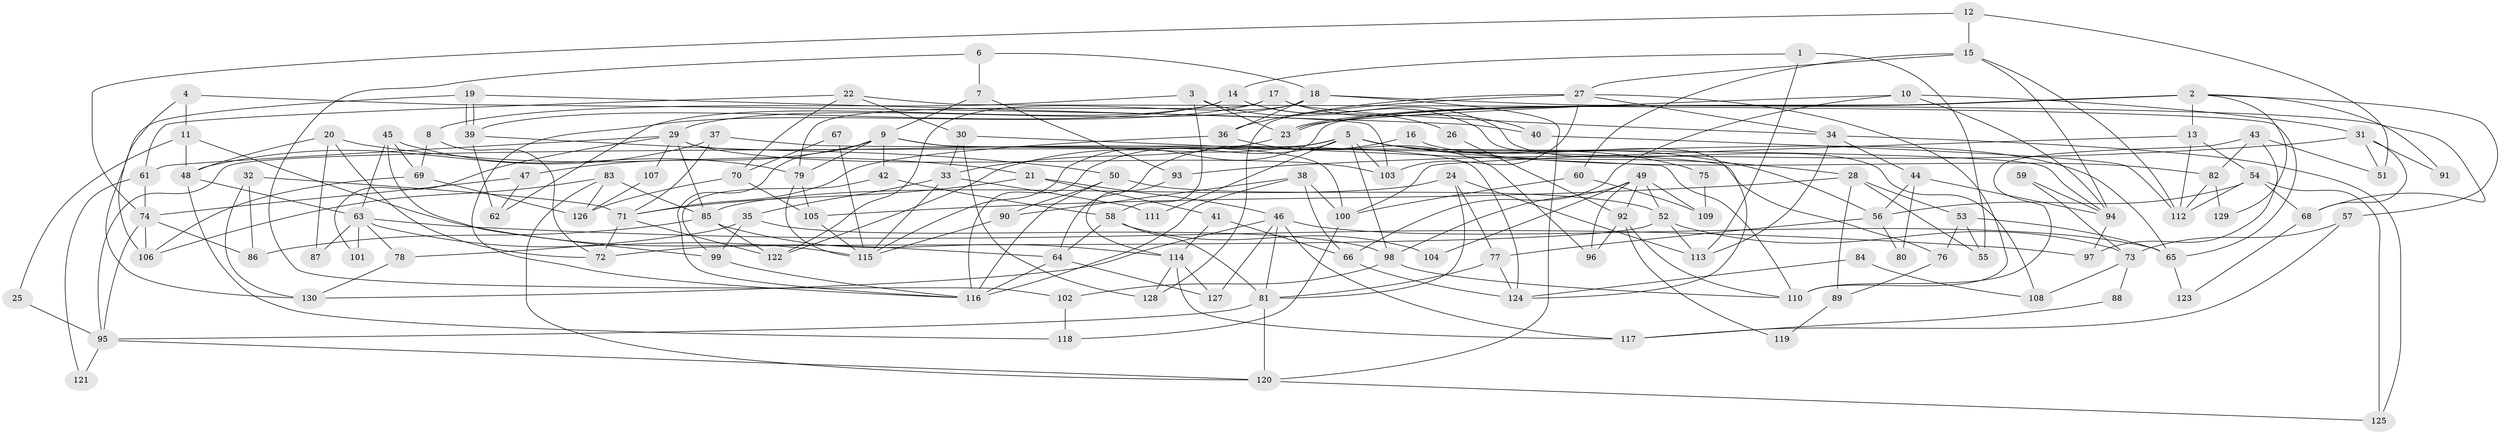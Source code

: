 // Generated by graph-tools (version 1.1) at 2025/26/03/09/25 03:26:21]
// undirected, 130 vertices, 260 edges
graph export_dot {
graph [start="1"]
  node [color=gray90,style=filled];
  1;
  2;
  3;
  4;
  5;
  6;
  7;
  8;
  9;
  10;
  11;
  12;
  13;
  14;
  15;
  16;
  17;
  18;
  19;
  20;
  21;
  22;
  23;
  24;
  25;
  26;
  27;
  28;
  29;
  30;
  31;
  32;
  33;
  34;
  35;
  36;
  37;
  38;
  39;
  40;
  41;
  42;
  43;
  44;
  45;
  46;
  47;
  48;
  49;
  50;
  51;
  52;
  53;
  54;
  55;
  56;
  57;
  58;
  59;
  60;
  61;
  62;
  63;
  64;
  65;
  66;
  67;
  68;
  69;
  70;
  71;
  72;
  73;
  74;
  75;
  76;
  77;
  78;
  79;
  80;
  81;
  82;
  83;
  84;
  85;
  86;
  87;
  88;
  89;
  90;
  91;
  92;
  93;
  94;
  95;
  96;
  97;
  98;
  99;
  100;
  101;
  102;
  103;
  104;
  105;
  106;
  107;
  108;
  109;
  110;
  111;
  112;
  113;
  114;
  115;
  116;
  117;
  118;
  119;
  120;
  121;
  122;
  123;
  124;
  125;
  126;
  127;
  128;
  129;
  130;
  1 -- 14;
  1 -- 113;
  1 -- 55;
  2 -- 23;
  2 -- 23;
  2 -- 115;
  2 -- 13;
  2 -- 57;
  2 -- 91;
  2 -- 129;
  3 -- 58;
  3 -- 8;
  3 -- 23;
  3 -- 26;
  4 -- 103;
  4 -- 106;
  4 -- 11;
  5 -- 98;
  5 -- 116;
  5 -- 28;
  5 -- 56;
  5 -- 65;
  5 -- 75;
  5 -- 95;
  5 -- 103;
  5 -- 111;
  5 -- 122;
  6 -- 18;
  6 -- 7;
  6 -- 102;
  7 -- 93;
  7 -- 9;
  8 -- 72;
  8 -- 69;
  9 -- 94;
  9 -- 116;
  9 -- 42;
  9 -- 47;
  9 -- 79;
  9 -- 124;
  10 -- 66;
  10 -- 23;
  10 -- 31;
  10 -- 94;
  11 -- 48;
  11 -- 25;
  11 -- 64;
  12 -- 15;
  12 -- 74;
  12 -- 51;
  13 -- 112;
  13 -- 54;
  13 -- 100;
  14 -- 39;
  14 -- 62;
  14 -- 108;
  14 -- 124;
  15 -- 112;
  15 -- 27;
  15 -- 60;
  15 -- 94;
  16 -- 64;
  16 -- 82;
  17 -- 34;
  17 -- 116;
  17 -- 40;
  17 -- 79;
  18 -- 122;
  18 -- 29;
  18 -- 36;
  18 -- 68;
  18 -- 120;
  19 -- 130;
  19 -- 39;
  19 -- 39;
  19 -- 40;
  20 -- 72;
  20 -- 48;
  20 -- 21;
  20 -- 87;
  21 -- 46;
  21 -- 41;
  21 -- 71;
  22 -- 65;
  22 -- 30;
  22 -- 61;
  22 -- 70;
  23 -- 33;
  24 -- 77;
  24 -- 85;
  24 -- 81;
  24 -- 113;
  25 -- 95;
  26 -- 92;
  27 -- 103;
  27 -- 34;
  27 -- 36;
  27 -- 110;
  27 -- 128;
  28 -- 53;
  28 -- 55;
  28 -- 89;
  28 -- 105;
  29 -- 85;
  29 -- 61;
  29 -- 100;
  29 -- 101;
  29 -- 103;
  29 -- 107;
  30 -- 33;
  30 -- 128;
  30 -- 110;
  31 -- 68;
  31 -- 51;
  31 -- 91;
  31 -- 93;
  32 -- 86;
  32 -- 71;
  32 -- 130;
  33 -- 115;
  33 -- 35;
  33 -- 111;
  34 -- 44;
  34 -- 125;
  34 -- 113;
  35 -- 98;
  35 -- 78;
  35 -- 99;
  36 -- 71;
  36 -- 96;
  37 -- 48;
  37 -- 71;
  37 -- 76;
  38 -- 116;
  38 -- 100;
  38 -- 66;
  38 -- 90;
  39 -- 50;
  39 -- 62;
  40 -- 112;
  41 -- 66;
  41 -- 114;
  42 -- 99;
  42 -- 58;
  43 -- 51;
  43 -- 110;
  43 -- 82;
  43 -- 97;
  44 -- 56;
  44 -- 94;
  44 -- 80;
  45 -- 79;
  45 -- 63;
  45 -- 69;
  45 -- 99;
  46 -- 81;
  46 -- 130;
  46 -- 65;
  46 -- 117;
  46 -- 127;
  47 -- 74;
  47 -- 62;
  48 -- 118;
  48 -- 63;
  49 -- 96;
  49 -- 52;
  49 -- 92;
  49 -- 98;
  49 -- 104;
  49 -- 109;
  50 -- 90;
  50 -- 116;
  50 -- 52;
  52 -- 113;
  52 -- 72;
  52 -- 73;
  53 -- 65;
  53 -- 55;
  53 -- 76;
  54 -- 56;
  54 -- 68;
  54 -- 112;
  54 -- 125;
  56 -- 77;
  56 -- 80;
  57 -- 117;
  57 -- 73;
  58 -- 81;
  58 -- 64;
  58 -- 104;
  59 -- 73;
  59 -- 94;
  60 -- 100;
  60 -- 109;
  61 -- 74;
  61 -- 121;
  63 -- 97;
  63 -- 115;
  63 -- 78;
  63 -- 87;
  63 -- 101;
  64 -- 116;
  64 -- 127;
  65 -- 123;
  66 -- 124;
  67 -- 70;
  67 -- 115;
  68 -- 123;
  69 -- 126;
  69 -- 106;
  70 -- 105;
  70 -- 126;
  71 -- 72;
  71 -- 122;
  73 -- 88;
  73 -- 108;
  74 -- 95;
  74 -- 106;
  74 -- 86;
  75 -- 109;
  76 -- 89;
  77 -- 81;
  77 -- 124;
  78 -- 130;
  79 -- 105;
  79 -- 115;
  81 -- 120;
  81 -- 95;
  82 -- 112;
  82 -- 129;
  83 -- 120;
  83 -- 85;
  83 -- 106;
  83 -- 126;
  84 -- 108;
  84 -- 124;
  85 -- 122;
  85 -- 114;
  85 -- 86;
  88 -- 117;
  89 -- 119;
  90 -- 115;
  92 -- 110;
  92 -- 96;
  92 -- 119;
  93 -- 114;
  94 -- 97;
  95 -- 120;
  95 -- 121;
  98 -- 110;
  98 -- 102;
  99 -- 116;
  100 -- 118;
  102 -- 118;
  105 -- 115;
  107 -- 126;
  114 -- 127;
  114 -- 117;
  114 -- 128;
  120 -- 125;
}
